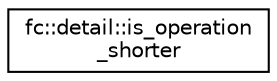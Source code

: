 digraph "Graphical Class Hierarchy"
{
  edge [fontname="Helvetica",fontsize="10",labelfontname="Helvetica",labelfontsize="10"];
  node [fontname="Helvetica",fontsize="10",shape=record];
  rankdir="LR";
  Node0 [label="fc::detail::is_operation\l_shorter",height=0.2,width=0.4,color="black", fillcolor="white", style="filled",URL="$structfc_1_1detail_1_1is__operation__shorter.html"];
}
